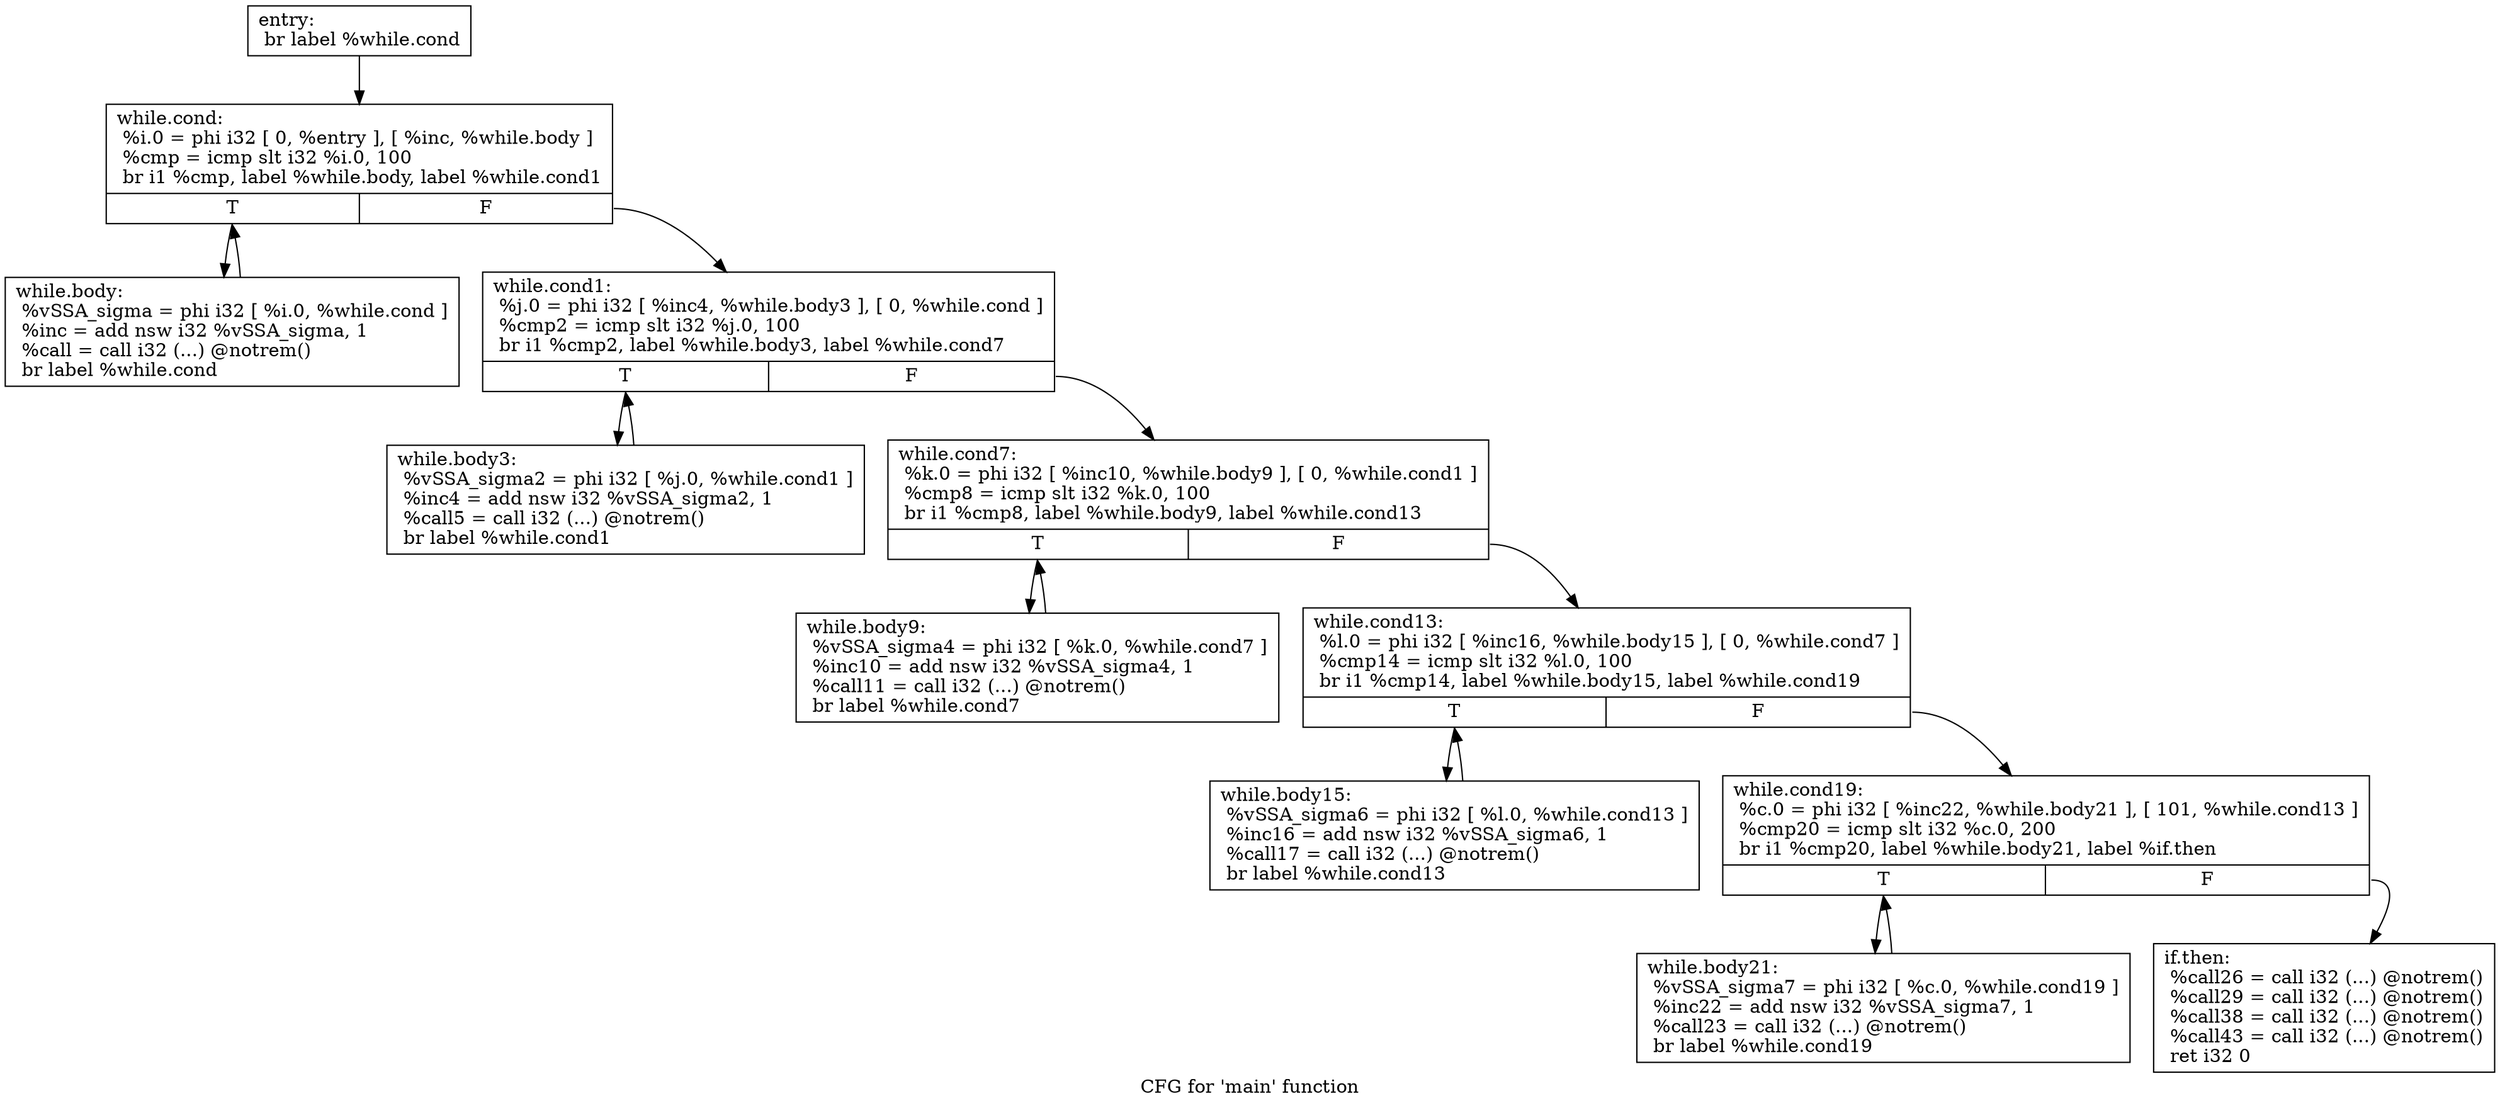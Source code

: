 digraph "CFG for 'main' function" {
	label="CFG for 'main' function";

	Node0x7f8186c23910 [shape=record,label="{entry:\l  br label %while.cond\l}"];
	Node0x7f8186c23910 -> Node0x7f8186c23a90;
	Node0x7f8186c23a90 [shape=record,label="{while.cond:                                       \l  %i.0 = phi i32 [ 0, %entry ], [ %inc, %while.body ]\l  %cmp = icmp slt i32 %i.0, 100\l  br i1 %cmp, label %while.body, label %while.cond1\l|{<s0>T|<s1>F}}"];
	Node0x7f8186c23a90:s0 -> Node0x7f8186c23bc0;
	Node0x7f8186c23a90:s1 -> Node0x7f8186c23df0;
	Node0x7f8186c23bc0 [shape=record,label="{while.body:                                       \l  %vSSA_sigma = phi i32 [ %i.0, %while.cond ]\l  %inc = add nsw i32 %vSSA_sigma, 1\l  %call = call i32 (...) @notrem()\l  br label %while.cond\l}"];
	Node0x7f8186c23bc0 -> Node0x7f8186c23a90;
	Node0x7f8186c23df0 [shape=record,label="{while.cond1:                                      \l  %j.0 = phi i32 [ %inc4, %while.body3 ], [ 0, %while.cond ]\l  %cmp2 = icmp slt i32 %j.0, 100\l  br i1 %cmp2, label %while.body3, label %while.cond7\l|{<s0>T|<s1>F}}"];
	Node0x7f8186c23df0:s0 -> Node0x7f8186c24220;
	Node0x7f8186c23df0:s1 -> Node0x7f8186c24420;
	Node0x7f8186c24220 [shape=record,label="{while.body3:                                      \l  %vSSA_sigma2 = phi i32 [ %j.0, %while.cond1 ]\l  %inc4 = add nsw i32 %vSSA_sigma2, 1\l  %call5 = call i32 (...) @notrem()\l  br label %while.cond1\l}"];
	Node0x7f8186c24220 -> Node0x7f8186c23df0;
	Node0x7f8186c24420 [shape=record,label="{while.cond7:                                      \l  %k.0 = phi i32 [ %inc10, %while.body9 ], [ 0, %while.cond1 ]\l  %cmp8 = icmp slt i32 %k.0, 100\l  br i1 %cmp8, label %while.body9, label %while.cond13\l|{<s0>T|<s1>F}}"];
	Node0x7f8186c24420:s0 -> Node0x7f8186c247d0;
	Node0x7f8186c24420:s1 -> Node0x7f8186c249d0;
	Node0x7f8186c247d0 [shape=record,label="{while.body9:                                      \l  %vSSA_sigma4 = phi i32 [ %k.0, %while.cond7 ]\l  %inc10 = add nsw i32 %vSSA_sigma4, 1\l  %call11 = call i32 (...) @notrem()\l  br label %while.cond7\l}"];
	Node0x7f8186c247d0 -> Node0x7f8186c24420;
	Node0x7f8186c249d0 [shape=record,label="{while.cond13:                                     \l  %l.0 = phi i32 [ %inc16, %while.body15 ], [ 0, %while.cond7 ]\l  %cmp14 = icmp slt i32 %l.0, 100\l  br i1 %cmp14, label %while.body15, label %while.cond19\l|{<s0>T|<s1>F}}"];
	Node0x7f8186c249d0:s0 -> Node0x7f8186c24cb0;
	Node0x7f8186c249d0:s1 -> Node0x7f8186c24510;
	Node0x7f8186c24cb0 [shape=record,label="{while.body15:                                     \l  %vSSA_sigma6 = phi i32 [ %l.0, %while.cond13 ]\l  %inc16 = add nsw i32 %vSSA_sigma6, 1\l  %call17 = call i32 (...) @notrem()\l  br label %while.cond13\l}"];
	Node0x7f8186c24cb0 -> Node0x7f8186c249d0;
	Node0x7f8186c24510 [shape=record,label="{while.cond19:                                     \l  %c.0 = phi i32 [ %inc22, %while.body21 ], [ 101, %while.cond13 ]\l  %cmp20 = icmp slt i32 %c.0, 200\l  br i1 %cmp20, label %while.body21, label %if.then\l|{<s0>T|<s1>F}}"];
	Node0x7f8186c24510:s0 -> Node0x7f8186c25310;
	Node0x7f8186c24510:s1 -> Node0x7f8186d03ef0;
	Node0x7f8186c25310 [shape=record,label="{while.body21:                                     \l  %vSSA_sigma7 = phi i32 [ %c.0, %while.cond19 ]\l  %inc22 = add nsw i32 %vSSA_sigma7, 1\l  %call23 = call i32 (...) @notrem()\l  br label %while.cond19\l}"];
	Node0x7f8186c25310 -> Node0x7f8186c24510;
	Node0x7f8186d03ef0 [shape=record,label="{if.then:                                          \l  %call26 = call i32 (...) @notrem()\l  %call29 = call i32 (...) @notrem()\l  %call38 = call i32 (...) @notrem()\l  %call43 = call i32 (...) @notrem()\l  ret i32 0\l}"];
}

